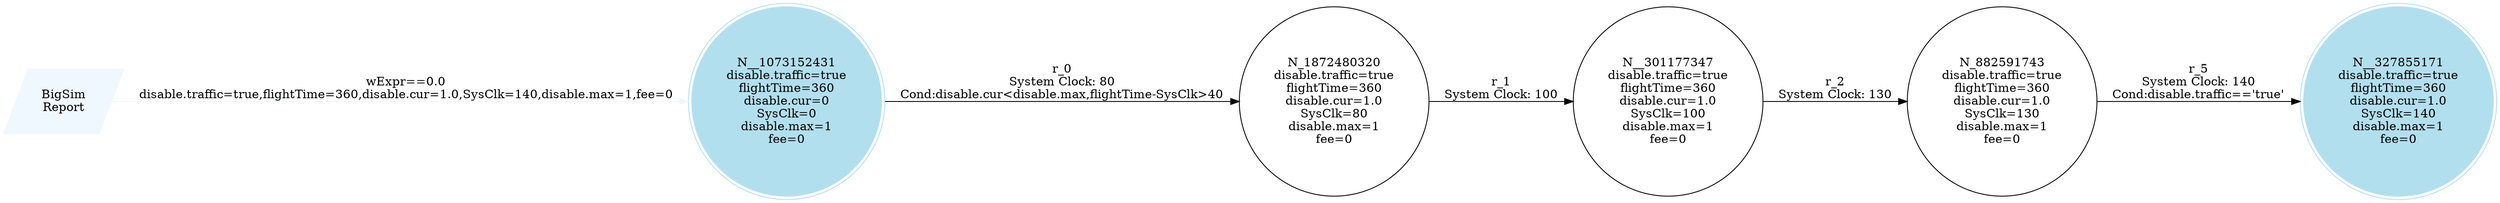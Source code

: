 digraph reaction_graph {
   rankdir=LR;
   Node [shape = circle];
   BigSim_Report [shape = parallelogram color = aliceblue style=filled label="BigSim
Report"];
BigSim_Report -> N__1073152431[color = aliceblue label = "wExpr==0.0
disable.traffic=true,flightTime=360,disable.cur=1.0,SysClk=140,disable.max=1,fee=0"];
 N__1073152431
 [shape=circle, color=lightblue2, style=filled];
N__327855171[ shape = doublecircle, color=lightblue2, style=filled, label="N__327855171
disable.traffic=true
flightTime=360
disable.cur=1.0
SysClk=140
disable.max=1
fee=0"];
N__1073152431[ shape = doublecircle, color=lightblue2, style=filled, label="N__1073152431
disable.traffic=true
flightTime=360
disable.cur=0
SysClk=0
disable.max=1
fee=0"];
 N__1073152431 -> N_1872480320[ label = "r_0
System Clock: 80
Cond:disable.cur<disable.max,flightTime-SysClk>40"];
N_882591743[ label="N_882591743
disable.traffic=true
flightTime=360
disable.cur=1.0
SysClk=130
disable.max=1
fee=0"];
 N_882591743 -> N__327855171[ label = "r_5
System Clock: 140
Cond:disable.traffic=='true'"];
N_1872480320[ label="N_1872480320
disable.traffic=true
flightTime=360
disable.cur=1.0
SysClk=80
disable.max=1
fee=0"];
 N_1872480320 -> N__301177347[ label = "r_1
System Clock: 100"];
N__301177347[ label="N__301177347
disable.traffic=true
flightTime=360
disable.cur=1.0
SysClk=100
disable.max=1
fee=0"];
 N__301177347 -> N_882591743[ label = "r_2
System Clock: 130"];
}
